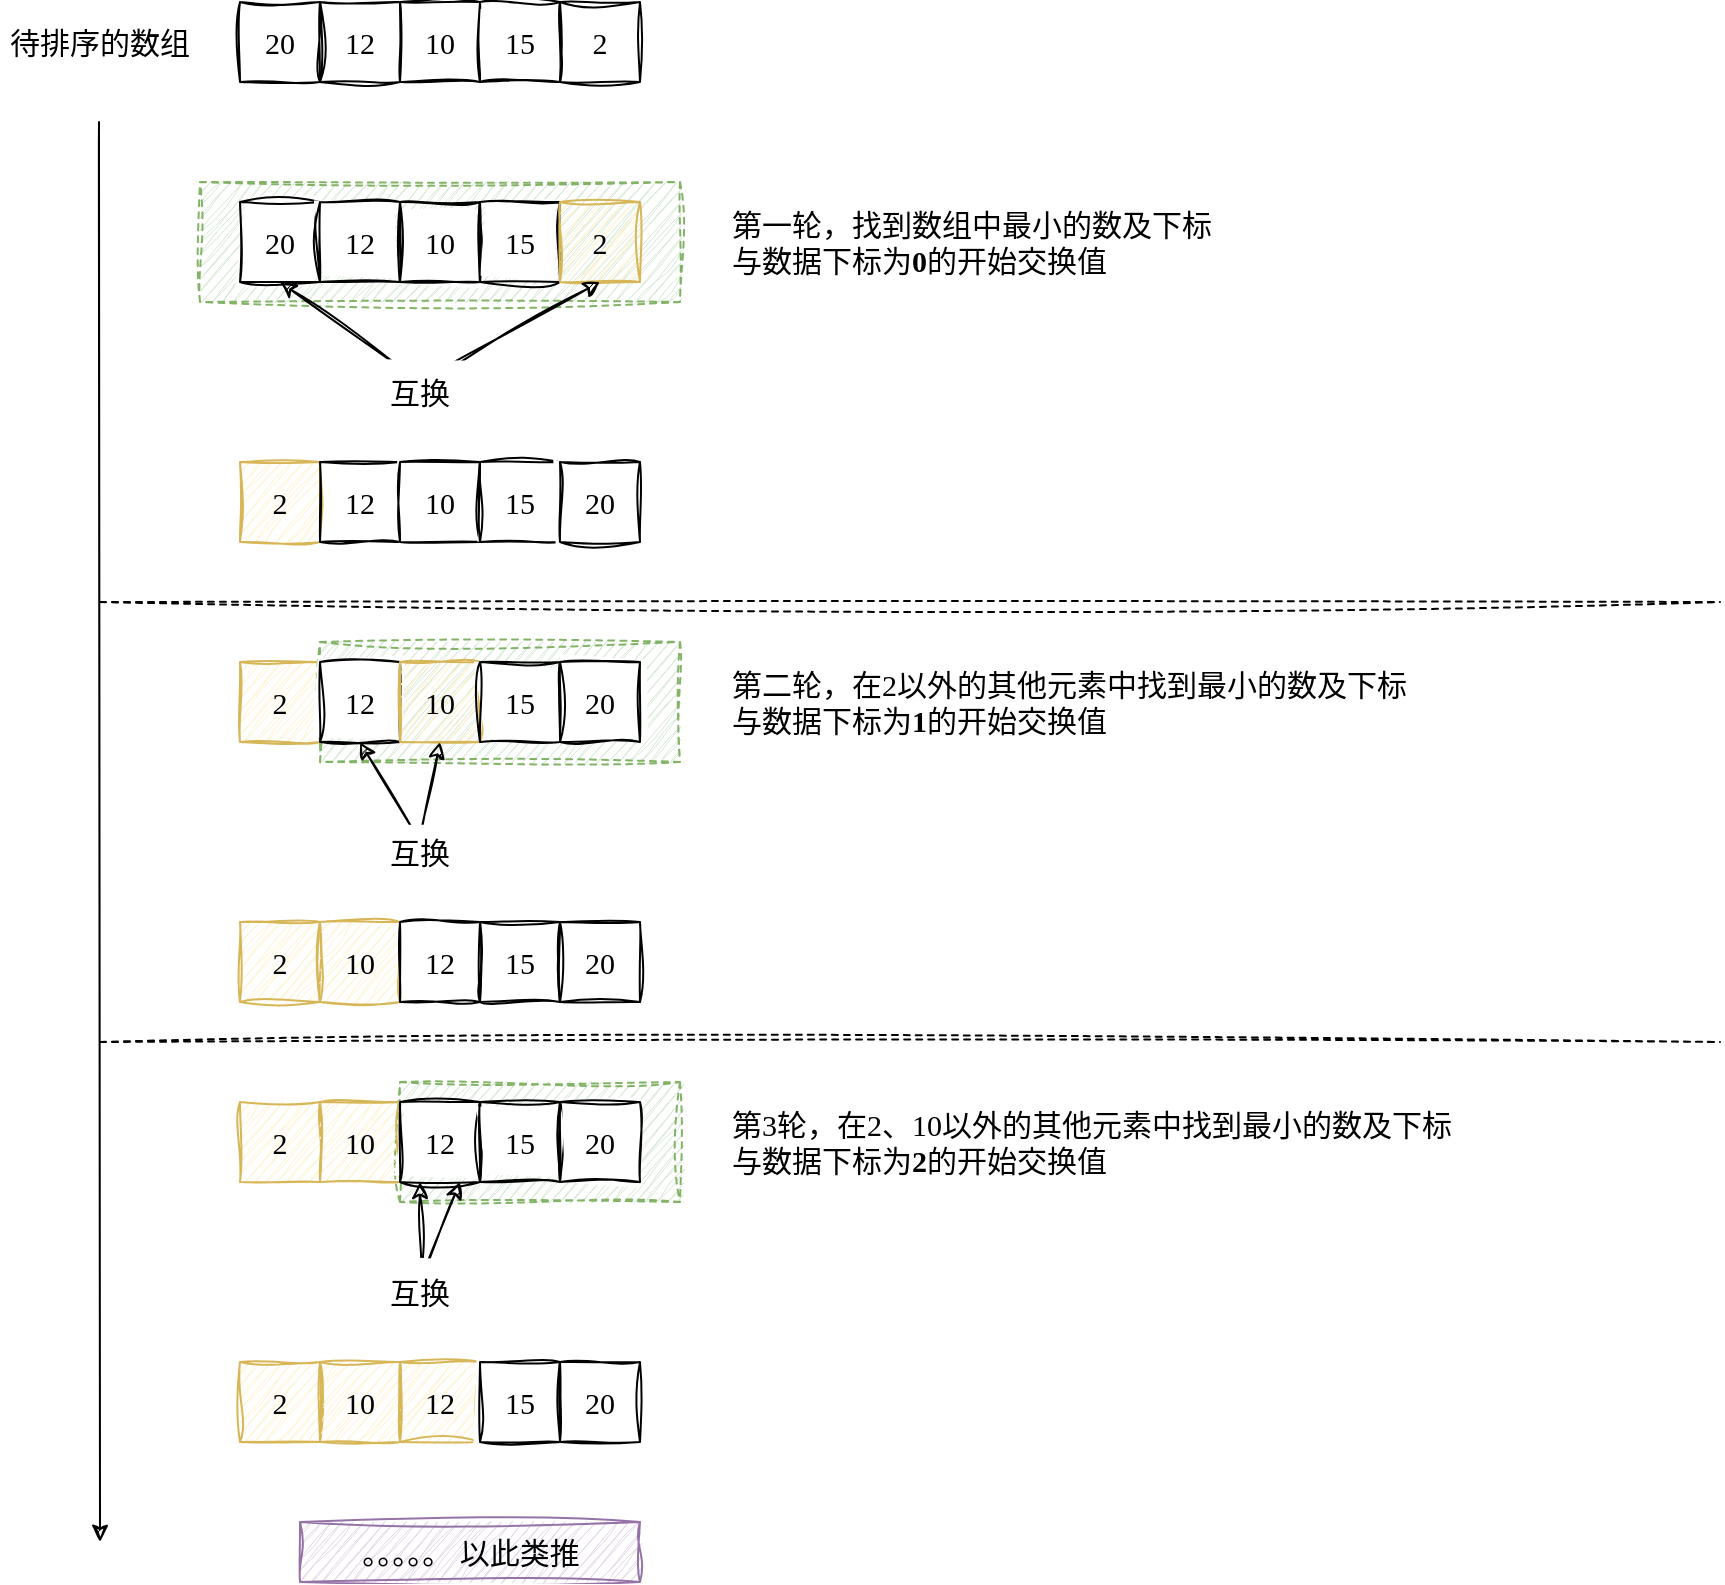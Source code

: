 <mxfile version="21.1.2" type="device" pages="3">
  <diagram name="选择排序" id="wCZYEM5AFYf6TBENm00l">
    <mxGraphModel dx="1050" dy="629" grid="1" gridSize="10" guides="1" tooltips="1" connect="1" arrows="1" fold="1" page="1" pageScale="1" pageWidth="827" pageHeight="1169" math="0" shadow="0">
      <root>
        <mxCell id="0" />
        <mxCell id="1" parent="0" />
        <mxCell id="iABSiQ6mtmhOvP6iD4mr-15" value="" style="rounded=0;whiteSpace=wrap;html=1;fillColor=#d5e8d4;dashed=1;sketch=1;curveFitting=1;jiggle=2;fontFamily=Lucida Console;fontSize=15;strokeColor=#82b366;" parent="1" vertex="1">
          <mxGeometry x="150" y="170" width="240" height="60" as="geometry" />
        </mxCell>
        <mxCell id="iABSiQ6mtmhOvP6iD4mr-2" value="20" style="whiteSpace=wrap;html=1;aspect=fixed;sketch=1;curveFitting=1;jiggle=2;fontFamily=Lucida Console;fontSize=15;" parent="1" vertex="1">
          <mxGeometry x="170" y="80" width="40" height="40" as="geometry" />
        </mxCell>
        <mxCell id="iABSiQ6mtmhOvP6iD4mr-3" value="12" style="whiteSpace=wrap;html=1;aspect=fixed;sketch=1;curveFitting=1;jiggle=2;fontFamily=Lucida Console;fontSize=15;" parent="1" vertex="1">
          <mxGeometry x="210" y="80" width="40" height="40" as="geometry" />
        </mxCell>
        <mxCell id="iABSiQ6mtmhOvP6iD4mr-4" value="10" style="whiteSpace=wrap;html=1;aspect=fixed;sketch=1;curveFitting=1;jiggle=2;fontFamily=Lucida Console;fontSize=15;" parent="1" vertex="1">
          <mxGeometry x="250" y="80" width="40" height="40" as="geometry" />
        </mxCell>
        <mxCell id="iABSiQ6mtmhOvP6iD4mr-5" value="15" style="whiteSpace=wrap;html=1;aspect=fixed;sketch=1;curveFitting=1;jiggle=2;fontFamily=Lucida Console;fontSize=15;" parent="1" vertex="1">
          <mxGeometry x="290" y="80" width="40" height="40" as="geometry" />
        </mxCell>
        <mxCell id="iABSiQ6mtmhOvP6iD4mr-6" value="2" style="whiteSpace=wrap;html=1;aspect=fixed;sketch=1;curveFitting=1;jiggle=2;fontFamily=Lucida Console;fontSize=15;" parent="1" vertex="1">
          <mxGeometry x="330" y="80" width="40" height="40" as="geometry" />
        </mxCell>
        <mxCell id="iABSiQ6mtmhOvP6iD4mr-7" value="待排序的数组" style="text;html=1;strokeColor=none;fillColor=none;align=center;verticalAlign=middle;whiteSpace=wrap;rounded=0;sketch=1;curveFitting=1;jiggle=2;fontFamily=Lucida Console;fontSize=15;" parent="1" vertex="1">
          <mxGeometry x="50" y="85" width="100" height="30" as="geometry" />
        </mxCell>
        <mxCell id="iABSiQ6mtmhOvP6iD4mr-8" value="" style="endArrow=classic;html=1;rounded=0;sketch=1;curveFitting=1;jiggle=2;fontFamily=Lucida Console;fontSize=15;" parent="1" edge="1">
          <mxGeometry width="50" height="50" relative="1" as="geometry">
            <mxPoint x="99.5" y="140" as="sourcePoint" />
            <mxPoint x="100" y="850" as="targetPoint" />
          </mxGeometry>
        </mxCell>
        <mxCell id="iABSiQ6mtmhOvP6iD4mr-9" value="20" style="whiteSpace=wrap;html=1;aspect=fixed;sketch=1;curveFitting=1;jiggle=2;fontFamily=Lucida Console;fontSize=15;" parent="1" vertex="1">
          <mxGeometry x="170" y="180" width="40" height="40" as="geometry" />
        </mxCell>
        <mxCell id="iABSiQ6mtmhOvP6iD4mr-10" value="12" style="whiteSpace=wrap;html=1;aspect=fixed;sketch=1;curveFitting=1;jiggle=2;fontFamily=Lucida Console;fontSize=15;" parent="1" vertex="1">
          <mxGeometry x="210" y="180" width="40" height="40" as="geometry" />
        </mxCell>
        <mxCell id="iABSiQ6mtmhOvP6iD4mr-11" value="10" style="whiteSpace=wrap;html=1;aspect=fixed;sketch=1;curveFitting=1;jiggle=2;fontFamily=Lucida Console;fontSize=15;" parent="1" vertex="1">
          <mxGeometry x="250" y="180" width="40" height="40" as="geometry" />
        </mxCell>
        <mxCell id="iABSiQ6mtmhOvP6iD4mr-12" value="15" style="whiteSpace=wrap;html=1;aspect=fixed;sketch=1;curveFitting=1;jiggle=2;fontFamily=Lucida Console;fontSize=15;" parent="1" vertex="1">
          <mxGeometry x="290" y="180" width="40" height="40" as="geometry" />
        </mxCell>
        <mxCell id="iABSiQ6mtmhOvP6iD4mr-13" value="2" style="whiteSpace=wrap;html=1;aspect=fixed;sketch=1;curveFitting=1;jiggle=2;fontFamily=Lucida Console;fontSize=15;fillColor=#fff2cc;strokeColor=#d6b656;" parent="1" vertex="1">
          <mxGeometry x="330" y="180" width="40" height="40" as="geometry" />
        </mxCell>
        <mxCell id="iABSiQ6mtmhOvP6iD4mr-14" value="第一轮，找到数组中最小的数及下标&lt;br style=&quot;font-size: 15px;&quot;&gt;与数据下标为&lt;b style=&quot;font-size: 15px;&quot;&gt;0&lt;/b&gt;的开始交换值" style="text;html=1;strokeColor=none;fillColor=none;align=left;verticalAlign=middle;whiteSpace=wrap;rounded=0;sketch=1;curveFitting=1;jiggle=2;fontFamily=Lucida Console;fontSize=15;" parent="1" vertex="1">
          <mxGeometry x="414" y="175" width="306" height="50" as="geometry" />
        </mxCell>
        <mxCell id="iABSiQ6mtmhOvP6iD4mr-16" value="" style="endArrow=classic;startArrow=classic;html=1;rounded=0;entryX=0.5;entryY=1;entryDx=0;entryDy=0;exitX=0.5;exitY=1;exitDx=0;exitDy=0;fontFamily=Lucida Console;fontSize=15;sketch=1;curveFitting=1;jiggle=2;" parent="1" source="iABSiQ6mtmhOvP6iD4mr-9" target="iABSiQ6mtmhOvP6iD4mr-13" edge="1">
          <mxGeometry width="50" height="50" relative="1" as="geometry">
            <mxPoint x="180" y="250" as="sourcePoint" />
            <mxPoint x="350" y="300" as="targetPoint" />
            <Array as="points">
              <mxPoint x="260" y="270" />
            </Array>
          </mxGeometry>
        </mxCell>
        <mxCell id="iABSiQ6mtmhOvP6iD4mr-17" value="互换" style="text;html=1;strokeColor=none;fillColor=default;align=center;verticalAlign=middle;whiteSpace=wrap;rounded=0;fontFamily=Lucida Console;fontSize=15;sketch=1;curveFitting=1;jiggle=2;" parent="1" vertex="1">
          <mxGeometry x="230" y="260" width="60" height="30" as="geometry" />
        </mxCell>
        <mxCell id="iABSiQ6mtmhOvP6iD4mr-19" value="2" style="whiteSpace=wrap;html=1;aspect=fixed;sketch=1;curveFitting=1;jiggle=2;fontFamily=Lucida Console;fontSize=15;fillColor=#fff2cc;strokeColor=#d6b656;" parent="1" vertex="1">
          <mxGeometry x="170" y="310" width="40" height="40" as="geometry" />
        </mxCell>
        <mxCell id="iABSiQ6mtmhOvP6iD4mr-20" value="12" style="whiteSpace=wrap;html=1;aspect=fixed;sketch=1;curveFitting=1;jiggle=2;fontFamily=Lucida Console;fontSize=15;" parent="1" vertex="1">
          <mxGeometry x="210" y="310" width="40" height="40" as="geometry" />
        </mxCell>
        <mxCell id="iABSiQ6mtmhOvP6iD4mr-21" value="10" style="whiteSpace=wrap;html=1;aspect=fixed;sketch=1;curveFitting=1;jiggle=2;fontFamily=Lucida Console;fontSize=15;" parent="1" vertex="1">
          <mxGeometry x="250" y="310" width="40" height="40" as="geometry" />
        </mxCell>
        <mxCell id="iABSiQ6mtmhOvP6iD4mr-22" value="15" style="whiteSpace=wrap;html=1;aspect=fixed;sketch=1;curveFitting=1;jiggle=2;fontFamily=Lucida Console;fontSize=15;" parent="1" vertex="1">
          <mxGeometry x="290" y="310" width="40" height="40" as="geometry" />
        </mxCell>
        <mxCell id="iABSiQ6mtmhOvP6iD4mr-23" value="20" style="whiteSpace=wrap;html=1;aspect=fixed;sketch=1;curveFitting=1;jiggle=2;fontFamily=Lucida Console;fontSize=15;" parent="1" vertex="1">
          <mxGeometry x="330" y="310" width="40" height="40" as="geometry" />
        </mxCell>
        <mxCell id="iABSiQ6mtmhOvP6iD4mr-24" value="" style="endArrow=none;dashed=1;html=1;rounded=0;fontFamily=Lucida Console;fontSize=15;sketch=1;curveFitting=1;jiggle=2;" parent="1" edge="1">
          <mxGeometry width="50" height="50" relative="1" as="geometry">
            <mxPoint x="100" y="380" as="sourcePoint" />
            <mxPoint x="910" y="380" as="targetPoint" />
          </mxGeometry>
        </mxCell>
        <mxCell id="iABSiQ6mtmhOvP6iD4mr-40" value="" style="rounded=0;whiteSpace=wrap;html=1;fillColor=#d5e8d4;dashed=1;sketch=1;curveFitting=1;jiggle=2;fontFamily=Lucida Console;fontSize=15;strokeColor=#82b366;" parent="1" vertex="1">
          <mxGeometry x="210" y="400" width="180" height="60" as="geometry" />
        </mxCell>
        <mxCell id="iABSiQ6mtmhOvP6iD4mr-41" value="2" style="whiteSpace=wrap;html=1;aspect=fixed;sketch=1;curveFitting=1;jiggle=2;fontFamily=Lucida Console;fontSize=15;fillColor=#fff2cc;strokeColor=#d6b656;" parent="1" vertex="1">
          <mxGeometry x="170" y="410" width="40" height="40" as="geometry" />
        </mxCell>
        <mxCell id="iABSiQ6mtmhOvP6iD4mr-42" value="12" style="whiteSpace=wrap;html=1;aspect=fixed;sketch=1;curveFitting=1;jiggle=2;fontFamily=Lucida Console;fontSize=15;" parent="1" vertex="1">
          <mxGeometry x="210" y="410" width="40" height="40" as="geometry" />
        </mxCell>
        <mxCell id="iABSiQ6mtmhOvP6iD4mr-43" value="10" style="whiteSpace=wrap;html=1;aspect=fixed;sketch=1;curveFitting=1;jiggle=2;fontFamily=Lucida Console;fontSize=15;fillColor=#fff2cc;strokeColor=#d6b656;" parent="1" vertex="1">
          <mxGeometry x="250" y="410" width="40" height="40" as="geometry" />
        </mxCell>
        <mxCell id="iABSiQ6mtmhOvP6iD4mr-44" value="15" style="whiteSpace=wrap;html=1;aspect=fixed;sketch=1;curveFitting=1;jiggle=2;fontFamily=Lucida Console;fontSize=15;" parent="1" vertex="1">
          <mxGeometry x="290" y="410" width="40" height="40" as="geometry" />
        </mxCell>
        <mxCell id="iABSiQ6mtmhOvP6iD4mr-45" value="20" style="whiteSpace=wrap;html=1;aspect=fixed;sketch=1;curveFitting=1;jiggle=2;fontFamily=Lucida Console;fontSize=15;" parent="1" vertex="1">
          <mxGeometry x="330" y="410" width="40" height="40" as="geometry" />
        </mxCell>
        <mxCell id="iABSiQ6mtmhOvP6iD4mr-46" value="第二轮，在2以外的其他元素中找到最小的数及下标&lt;br style=&quot;font-size: 15px;&quot;&gt;与数据下标为&lt;b style=&quot;font-size: 15px;&quot;&gt;1&lt;/b&gt;的开始交换值" style="text;html=1;strokeColor=none;fillColor=none;align=left;verticalAlign=middle;whiteSpace=wrap;rounded=0;sketch=1;curveFitting=1;jiggle=2;fontFamily=Lucida Console;fontSize=15;" parent="1" vertex="1">
          <mxGeometry x="414" y="405" width="366" height="50" as="geometry" />
        </mxCell>
        <mxCell id="iABSiQ6mtmhOvP6iD4mr-47" value="" style="endArrow=classic;startArrow=classic;html=1;rounded=0;entryX=0.5;entryY=1;entryDx=0;entryDy=0;exitX=0.5;exitY=1;exitDx=0;exitDy=0;fontFamily=Lucida Console;fontSize=15;sketch=1;curveFitting=1;jiggle=2;" parent="1" source="iABSiQ6mtmhOvP6iD4mr-42" target="iABSiQ6mtmhOvP6iD4mr-43" edge="1">
          <mxGeometry width="50" height="50" relative="1" as="geometry">
            <mxPoint x="180" y="480" as="sourcePoint" />
            <mxPoint x="350" y="530" as="targetPoint" />
            <Array as="points">
              <mxPoint x="260" y="500" />
            </Array>
          </mxGeometry>
        </mxCell>
        <mxCell id="iABSiQ6mtmhOvP6iD4mr-48" value="互换" style="text;html=1;strokeColor=none;fillColor=default;align=center;verticalAlign=middle;whiteSpace=wrap;rounded=0;fontFamily=Lucida Console;fontSize=15;sketch=1;curveFitting=1;jiggle=2;" parent="1" vertex="1">
          <mxGeometry x="230" y="490" width="60" height="30" as="geometry" />
        </mxCell>
        <mxCell id="iABSiQ6mtmhOvP6iD4mr-50" value="2" style="whiteSpace=wrap;html=1;aspect=fixed;sketch=1;curveFitting=1;jiggle=2;fontFamily=Lucida Console;fontSize=15;fillColor=#fff2cc;strokeColor=#d6b656;" parent="1" vertex="1">
          <mxGeometry x="170" y="540" width="40" height="40" as="geometry" />
        </mxCell>
        <mxCell id="iABSiQ6mtmhOvP6iD4mr-51" value="10" style="whiteSpace=wrap;html=1;aspect=fixed;sketch=1;curveFitting=1;jiggle=2;fontFamily=Lucida Console;fontSize=15;fillColor=#fff2cc;strokeColor=#d6b656;" parent="1" vertex="1">
          <mxGeometry x="210" y="540" width="40" height="40" as="geometry" />
        </mxCell>
        <mxCell id="iABSiQ6mtmhOvP6iD4mr-52" value="12" style="whiteSpace=wrap;html=1;aspect=fixed;sketch=1;curveFitting=1;jiggle=2;fontFamily=Lucida Console;fontSize=15;" parent="1" vertex="1">
          <mxGeometry x="250" y="540" width="40" height="40" as="geometry" />
        </mxCell>
        <mxCell id="iABSiQ6mtmhOvP6iD4mr-53" value="15" style="whiteSpace=wrap;html=1;aspect=fixed;sketch=1;curveFitting=1;jiggle=2;fontFamily=Lucida Console;fontSize=15;" parent="1" vertex="1">
          <mxGeometry x="290" y="540" width="40" height="40" as="geometry" />
        </mxCell>
        <mxCell id="iABSiQ6mtmhOvP6iD4mr-54" value="20" style="whiteSpace=wrap;html=1;aspect=fixed;sketch=1;curveFitting=1;jiggle=2;fontFamily=Lucida Console;fontSize=15;" parent="1" vertex="1">
          <mxGeometry x="330" y="540" width="40" height="40" as="geometry" />
        </mxCell>
        <mxCell id="iABSiQ6mtmhOvP6iD4mr-55" value="" style="endArrow=none;dashed=1;html=1;rounded=0;fontFamily=Lucida Console;fontSize=15;sketch=1;curveFitting=1;jiggle=2;" parent="1" edge="1">
          <mxGeometry width="50" height="50" relative="1" as="geometry">
            <mxPoint x="100" y="600" as="sourcePoint" />
            <mxPoint x="910" y="600" as="targetPoint" />
          </mxGeometry>
        </mxCell>
        <mxCell id="iABSiQ6mtmhOvP6iD4mr-56" value="" style="rounded=0;whiteSpace=wrap;html=1;fillColor=#d5e8d4;dashed=1;sketch=1;curveFitting=1;jiggle=2;fontFamily=Lucida Console;fontSize=15;strokeColor=#82b366;" parent="1" vertex="1">
          <mxGeometry x="250" y="620" width="140" height="60" as="geometry" />
        </mxCell>
        <mxCell id="iABSiQ6mtmhOvP6iD4mr-57" value="2" style="whiteSpace=wrap;html=1;aspect=fixed;sketch=1;curveFitting=1;jiggle=2;fontFamily=Lucida Console;fontSize=15;fillColor=#fff2cc;strokeColor=#d6b656;" parent="1" vertex="1">
          <mxGeometry x="170" y="630" width="40" height="40" as="geometry" />
        </mxCell>
        <mxCell id="iABSiQ6mtmhOvP6iD4mr-58" value="10" style="whiteSpace=wrap;html=1;aspect=fixed;sketch=1;curveFitting=1;jiggle=2;fontFamily=Lucida Console;fontSize=15;fillColor=#fff2cc;strokeColor=#d6b656;" parent="1" vertex="1">
          <mxGeometry x="210" y="630" width="40" height="40" as="geometry" />
        </mxCell>
        <mxCell id="iABSiQ6mtmhOvP6iD4mr-59" value="12" style="whiteSpace=wrap;html=1;aspect=fixed;sketch=1;curveFitting=1;jiggle=2;fontFamily=Lucida Console;fontSize=15;" parent="1" vertex="1">
          <mxGeometry x="250" y="630" width="40" height="40" as="geometry" />
        </mxCell>
        <mxCell id="iABSiQ6mtmhOvP6iD4mr-60" value="15" style="whiteSpace=wrap;html=1;aspect=fixed;sketch=1;curveFitting=1;jiggle=2;fontFamily=Lucida Console;fontSize=15;" parent="1" vertex="1">
          <mxGeometry x="290" y="630" width="40" height="40" as="geometry" />
        </mxCell>
        <mxCell id="iABSiQ6mtmhOvP6iD4mr-61" value="20" style="whiteSpace=wrap;html=1;aspect=fixed;sketch=1;curveFitting=1;jiggle=2;fontFamily=Lucida Console;fontSize=15;" parent="1" vertex="1">
          <mxGeometry x="330" y="630" width="40" height="40" as="geometry" />
        </mxCell>
        <mxCell id="iABSiQ6mtmhOvP6iD4mr-62" value="第3轮，在2、10以外的其他元素中找到最小的数及下标&lt;br style=&quot;font-size: 15px;&quot;&gt;与数据下标为&lt;b style=&quot;font-size: 15px;&quot;&gt;2&lt;/b&gt;的开始交换值" style="text;html=1;strokeColor=none;fillColor=none;align=left;verticalAlign=middle;whiteSpace=wrap;rounded=0;sketch=1;curveFitting=1;jiggle=2;fontFamily=Lucida Console;fontSize=15;" parent="1" vertex="1">
          <mxGeometry x="414" y="625" width="386" height="50" as="geometry" />
        </mxCell>
        <mxCell id="iABSiQ6mtmhOvP6iD4mr-63" value="" style="endArrow=classic;startArrow=classic;html=1;rounded=0;entryX=0.75;entryY=1;entryDx=0;entryDy=0;exitX=0.25;exitY=1;exitDx=0;exitDy=0;fontFamily=Lucida Console;fontSize=15;sketch=1;curveFitting=1;jiggle=2;" parent="1" source="iABSiQ6mtmhOvP6iD4mr-59" target="iABSiQ6mtmhOvP6iD4mr-59" edge="1">
          <mxGeometry width="50" height="50" relative="1" as="geometry">
            <mxPoint x="180" y="700" as="sourcePoint" />
            <mxPoint x="350" y="750" as="targetPoint" />
            <Array as="points">
              <mxPoint x="260" y="720" />
            </Array>
          </mxGeometry>
        </mxCell>
        <mxCell id="iABSiQ6mtmhOvP6iD4mr-64" value="互换" style="text;html=1;strokeColor=none;fillColor=default;align=center;verticalAlign=middle;whiteSpace=wrap;rounded=0;fontFamily=Lucida Console;fontSize=15;sketch=1;curveFitting=1;jiggle=2;" parent="1" vertex="1">
          <mxGeometry x="230" y="710" width="60" height="30" as="geometry" />
        </mxCell>
        <mxCell id="iABSiQ6mtmhOvP6iD4mr-65" value="2" style="whiteSpace=wrap;html=1;aspect=fixed;sketch=1;curveFitting=1;jiggle=2;fontFamily=Lucida Console;fontSize=15;fillColor=#fff2cc;strokeColor=#d6b656;" parent="1" vertex="1">
          <mxGeometry x="170" y="760" width="40" height="40" as="geometry" />
        </mxCell>
        <mxCell id="iABSiQ6mtmhOvP6iD4mr-66" value="10" style="whiteSpace=wrap;html=1;aspect=fixed;sketch=1;curveFitting=1;jiggle=2;fontFamily=Lucida Console;fontSize=15;fillColor=#fff2cc;strokeColor=#d6b656;" parent="1" vertex="1">
          <mxGeometry x="210" y="760" width="40" height="40" as="geometry" />
        </mxCell>
        <mxCell id="iABSiQ6mtmhOvP6iD4mr-67" value="12" style="whiteSpace=wrap;html=1;aspect=fixed;sketch=1;curveFitting=1;jiggle=2;fontFamily=Lucida Console;fontSize=15;fillColor=#fff2cc;strokeColor=#d6b656;" parent="1" vertex="1">
          <mxGeometry x="250" y="760" width="40" height="40" as="geometry" />
        </mxCell>
        <mxCell id="iABSiQ6mtmhOvP6iD4mr-68" value="15" style="whiteSpace=wrap;html=1;aspect=fixed;sketch=1;curveFitting=1;jiggle=2;fontFamily=Lucida Console;fontSize=15;" parent="1" vertex="1">
          <mxGeometry x="290" y="760" width="40" height="40" as="geometry" />
        </mxCell>
        <mxCell id="iABSiQ6mtmhOvP6iD4mr-69" value="20" style="whiteSpace=wrap;html=1;aspect=fixed;sketch=1;curveFitting=1;jiggle=2;fontFamily=Lucida Console;fontSize=15;" parent="1" vertex="1">
          <mxGeometry x="330" y="760" width="40" height="40" as="geometry" />
        </mxCell>
        <mxCell id="iABSiQ6mtmhOvP6iD4mr-70" value="。。。。。 以此类推" style="text;html=1;align=center;verticalAlign=middle;resizable=0;points=[];autosize=1;strokeColor=#9673a6;fillColor=#e1d5e7;fontFamily=Lucida Console;fontSize=15;sketch=1;curveFitting=1;jiggle=2;" parent="1" vertex="1">
          <mxGeometry x="200" y="840" width="170" height="30" as="geometry" />
        </mxCell>
      </root>
    </mxGraphModel>
  </diagram>
  <diagram id="jijVODpWn_QEdsPrCAcf" name="插入排序">
    <mxGraphModel dx="1050" dy="629" grid="1" gridSize="10" guides="1" tooltips="1" connect="1" arrows="1" fold="1" page="1" pageScale="1" pageWidth="827" pageHeight="1169" math="0" shadow="0">
      <root>
        <mxCell id="0" />
        <mxCell id="1" parent="0" />
        <mxCell id="LtKORvaLi7kuCkDvbms5-1" value="20" style="whiteSpace=wrap;html=1;aspect=fixed;sketch=1;curveFitting=1;jiggle=2;fontFamily=Lucida Console;fontSize=15;" parent="1" vertex="1">
          <mxGeometry x="260" y="130" width="40" height="40" as="geometry" />
        </mxCell>
        <mxCell id="LtKORvaLi7kuCkDvbms5-2" value="12" style="whiteSpace=wrap;html=1;aspect=fixed;sketch=1;curveFitting=1;jiggle=2;fontFamily=Lucida Console;fontSize=15;" parent="1" vertex="1">
          <mxGeometry x="300" y="130" width="40" height="40" as="geometry" />
        </mxCell>
        <mxCell id="LtKORvaLi7kuCkDvbms5-3" value="10" style="whiteSpace=wrap;html=1;aspect=fixed;sketch=1;curveFitting=1;jiggle=2;fontFamily=Lucida Console;fontSize=15;" parent="1" vertex="1">
          <mxGeometry x="340" y="130" width="40" height="40" as="geometry" />
        </mxCell>
        <mxCell id="LtKORvaLi7kuCkDvbms5-4" value="15" style="whiteSpace=wrap;html=1;aspect=fixed;sketch=1;curveFitting=1;jiggle=2;fontFamily=Lucida Console;fontSize=15;" parent="1" vertex="1">
          <mxGeometry x="380" y="130" width="40" height="40" as="geometry" />
        </mxCell>
        <mxCell id="LtKORvaLi7kuCkDvbms5-5" value="2" style="whiteSpace=wrap;html=1;aspect=fixed;sketch=1;curveFitting=1;jiggle=2;fontFamily=Lucida Console;fontSize=15;" parent="1" vertex="1">
          <mxGeometry x="420" y="130" width="40" height="40" as="geometry" />
        </mxCell>
        <mxCell id="LtKORvaLi7kuCkDvbms5-6" value="待排序的数组" style="text;html=1;strokeColor=none;fillColor=none;align=center;verticalAlign=middle;whiteSpace=wrap;rounded=0;sketch=1;curveFitting=1;jiggle=2;fontFamily=Lucida Console;fontSize=15;" parent="1" vertex="1">
          <mxGeometry x="140" y="135" width="100" height="30" as="geometry" />
        </mxCell>
        <mxCell id="LtKORvaLi7kuCkDvbms5-7" value="" style="endArrow=classic;html=1;rounded=0;fontFamily=Lucida Console;fontSize=15;sketch=1;curveFitting=1;jiggle=2;" parent="1" edge="1">
          <mxGeometry width="50" height="50" relative="1" as="geometry">
            <mxPoint x="120" y="120" as="sourcePoint" />
            <mxPoint x="120" y="685" as="targetPoint" />
          </mxGeometry>
        </mxCell>
        <mxCell id="LtKORvaLi7kuCkDvbms5-8" value="20" style="whiteSpace=wrap;html=1;aspect=fixed;sketch=1;curveFitting=1;jiggle=2;fontFamily=Lucida Console;fontSize=15;fillColor=#dae8fc;strokeColor=#6c8ebf;" parent="1" vertex="1">
          <mxGeometry x="260" y="220" width="40" height="40" as="geometry" />
        </mxCell>
        <mxCell id="LtKORvaLi7kuCkDvbms5-9" value="12" style="whiteSpace=wrap;html=1;aspect=fixed;sketch=1;curveFitting=1;jiggle=2;fontFamily=Lucida Console;fontSize=15;fillColor=#d5e8d4;strokeColor=#82b366;" parent="1" vertex="1">
          <mxGeometry x="300" y="220" width="40" height="40" as="geometry" />
        </mxCell>
        <mxCell id="LtKORvaLi7kuCkDvbms5-10" value="10" style="whiteSpace=wrap;html=1;aspect=fixed;sketch=1;curveFitting=1;jiggle=2;fontFamily=Lucida Console;fontSize=15;" parent="1" vertex="1">
          <mxGeometry x="340" y="220" width="40" height="40" as="geometry" />
        </mxCell>
        <mxCell id="LtKORvaLi7kuCkDvbms5-11" value="15" style="whiteSpace=wrap;html=1;aspect=fixed;sketch=1;curveFitting=1;jiggle=2;fontFamily=Lucida Console;fontSize=15;" parent="1" vertex="1">
          <mxGeometry x="380" y="220" width="40" height="40" as="geometry" />
        </mxCell>
        <mxCell id="LtKORvaLi7kuCkDvbms5-12" value="2" style="whiteSpace=wrap;html=1;aspect=fixed;sketch=1;curveFitting=1;jiggle=2;fontFamily=Lucida Console;fontSize=15;" parent="1" vertex="1">
          <mxGeometry x="420" y="220" width="40" height="40" as="geometry" />
        </mxCell>
        <mxCell id="LtKORvaLi7kuCkDvbms5-15" value="" style="curved=1;endArrow=classic;html=1;rounded=0;exitX=0.5;exitY=1;exitDx=0;exitDy=0;entryX=0.25;entryY=1;entryDx=0;entryDy=0;fontFamily=Lucida Console;fontSize=15;sketch=1;curveFitting=1;jiggle=2;" parent="1" source="LtKORvaLi7kuCkDvbms5-9" target="LtKORvaLi7kuCkDvbms5-8" edge="1">
          <mxGeometry width="50" height="50" relative="1" as="geometry">
            <mxPoint x="300" y="390" as="sourcePoint" />
            <mxPoint x="350" y="340" as="targetPoint" />
            <Array as="points">
              <mxPoint x="300" y="340" />
            </Array>
          </mxGeometry>
        </mxCell>
        <mxCell id="LtKORvaLi7kuCkDvbms5-16" value="12 &amp;lt; 20" style="text;html=1;align=center;verticalAlign=middle;resizable=0;points=[];autosize=1;strokeColor=none;fillColor=none;fontFamily=Lucida Console;fontSize=15;sketch=1;curveFitting=1;jiggle=2;" parent="1" vertex="1">
          <mxGeometry x="130" y="225" width="90" height="30" as="geometry" />
        </mxCell>
        <mxCell id="LtKORvaLi7kuCkDvbms5-17" value="12" style="whiteSpace=wrap;html=1;aspect=fixed;sketch=1;curveFitting=1;jiggle=2;fontFamily=Lucida Console;fontSize=15;fillColor=#dae8fc;strokeColor=#6c8ebf;" parent="1" vertex="1">
          <mxGeometry x="260" y="330" width="40" height="40" as="geometry" />
        </mxCell>
        <mxCell id="LtKORvaLi7kuCkDvbms5-18" value="20" style="whiteSpace=wrap;html=1;aspect=fixed;sketch=1;curveFitting=1;jiggle=2;fontFamily=Lucida Console;fontSize=15;fillColor=#dae8fc;strokeColor=#6c8ebf;" parent="1" vertex="1">
          <mxGeometry x="300" y="330" width="40" height="40" as="geometry" />
        </mxCell>
        <mxCell id="LtKORvaLi7kuCkDvbms5-19" value="10" style="whiteSpace=wrap;html=1;aspect=fixed;sketch=1;curveFitting=1;jiggle=2;fontFamily=Lucida Console;fontSize=15;fillColor=#d5e8d4;strokeColor=#82b366;" parent="1" vertex="1">
          <mxGeometry x="340" y="330" width="40" height="40" as="geometry" />
        </mxCell>
        <mxCell id="LtKORvaLi7kuCkDvbms5-20" value="15" style="whiteSpace=wrap;html=1;aspect=fixed;sketch=1;curveFitting=1;jiggle=2;fontFamily=Lucida Console;fontSize=15;" parent="1" vertex="1">
          <mxGeometry x="380" y="330" width="40" height="40" as="geometry" />
        </mxCell>
        <mxCell id="LtKORvaLi7kuCkDvbms5-21" value="2" style="whiteSpace=wrap;html=1;aspect=fixed;sketch=1;curveFitting=1;jiggle=2;fontFamily=Lucida Console;fontSize=15;" parent="1" vertex="1">
          <mxGeometry x="420" y="330" width="40" height="40" as="geometry" />
        </mxCell>
        <mxCell id="LtKORvaLi7kuCkDvbms5-22" value="10&amp;lt;12&amp;lt;20" style="text;html=1;align=center;verticalAlign=middle;resizable=0;points=[];autosize=1;strokeColor=none;fillColor=none;fontFamily=Lucida Console;fontSize=15;sketch=1;curveFitting=1;jiggle=2;" parent="1" vertex="1">
          <mxGeometry x="135" y="335" width="100" height="30" as="geometry" />
        </mxCell>
        <mxCell id="LtKORvaLi7kuCkDvbms5-23" value="" style="curved=1;endArrow=classic;html=1;rounded=0;exitX=0.5;exitY=1;exitDx=0;exitDy=0;entryX=0.25;entryY=1;entryDx=0;entryDy=0;fontFamily=Lucida Console;fontSize=15;sketch=1;curveFitting=1;jiggle=2;" parent="1" target="LtKORvaLi7kuCkDvbms5-17" edge="1">
          <mxGeometry width="50" height="50" relative="1" as="geometry">
            <mxPoint x="360" y="370" as="sourcePoint" />
            <mxPoint x="310" y="370" as="targetPoint" />
            <Array as="points">
              <mxPoint x="340" y="440" />
            </Array>
          </mxGeometry>
        </mxCell>
        <mxCell id="LtKORvaLi7kuCkDvbms5-30" value="10" style="whiteSpace=wrap;html=1;aspect=fixed;sketch=1;curveFitting=1;jiggle=2;fontFamily=Lucida Console;fontSize=15;fillColor=#dae8fc;strokeColor=#6c8ebf;" parent="1" vertex="1">
          <mxGeometry x="260" y="430" width="40" height="40" as="geometry" />
        </mxCell>
        <mxCell id="LtKORvaLi7kuCkDvbms5-31" value="12" style="whiteSpace=wrap;html=1;aspect=fixed;sketch=1;curveFitting=1;jiggle=2;fontFamily=Lucida Console;fontSize=15;fillColor=#dae8fc;strokeColor=#6c8ebf;" parent="1" vertex="1">
          <mxGeometry x="300" y="430" width="40" height="40" as="geometry" />
        </mxCell>
        <mxCell id="LtKORvaLi7kuCkDvbms5-32" value="20" style="whiteSpace=wrap;html=1;aspect=fixed;sketch=1;curveFitting=1;jiggle=2;fontFamily=Lucida Console;fontSize=15;fillColor=#dae8fc;strokeColor=#6c8ebf;" parent="1" vertex="1">
          <mxGeometry x="340" y="430" width="40" height="40" as="geometry" />
        </mxCell>
        <mxCell id="LtKORvaLi7kuCkDvbms5-33" value="15" style="whiteSpace=wrap;html=1;aspect=fixed;sketch=1;curveFitting=1;jiggle=2;fontFamily=Lucida Console;fontSize=15;fillColor=#d5e8d4;strokeColor=#82b366;" parent="1" vertex="1">
          <mxGeometry x="380" y="430" width="40" height="40" as="geometry" />
        </mxCell>
        <mxCell id="LtKORvaLi7kuCkDvbms5-34" value="2" style="whiteSpace=wrap;html=1;aspect=fixed;sketch=1;curveFitting=1;jiggle=2;fontFamily=Lucida Console;fontSize=15;" parent="1" vertex="1">
          <mxGeometry x="420" y="430" width="40" height="40" as="geometry" />
        </mxCell>
        <mxCell id="LtKORvaLi7kuCkDvbms5-35" value="12&amp;lt;15&amp;lt;20" style="text;html=1;align=center;verticalAlign=middle;resizable=0;points=[];autosize=1;strokeColor=none;fillColor=none;fontFamily=Lucida Console;fontSize=15;sketch=1;curveFitting=1;jiggle=2;" parent="1" vertex="1">
          <mxGeometry x="135" y="435" width="100" height="30" as="geometry" />
        </mxCell>
        <mxCell id="LtKORvaLi7kuCkDvbms5-36" value="" style="curved=1;endArrow=classic;html=1;rounded=0;exitX=0.5;exitY=1;exitDx=0;exitDy=0;entryX=0;entryY=1;entryDx=0;entryDy=0;fontFamily=Lucida Console;fontSize=15;sketch=1;curveFitting=1;jiggle=2;" parent="1" source="LtKORvaLi7kuCkDvbms5-33" target="LtKORvaLi7kuCkDvbms5-32" edge="1">
          <mxGeometry width="50" height="50" relative="1" as="geometry">
            <mxPoint x="360" y="470" as="sourcePoint" />
            <mxPoint x="310" y="470" as="targetPoint" />
            <Array as="points">
              <mxPoint x="340" y="540" />
            </Array>
          </mxGeometry>
        </mxCell>
        <mxCell id="LtKORvaLi7kuCkDvbms5-37" value="10" style="whiteSpace=wrap;html=1;aspect=fixed;sketch=1;curveFitting=1;jiggle=2;fontFamily=Lucida Console;fontSize=15;fillColor=#dae8fc;strokeColor=#6c8ebf;" parent="1" vertex="1">
          <mxGeometry x="260" y="530" width="40" height="40" as="geometry" />
        </mxCell>
        <mxCell id="LtKORvaLi7kuCkDvbms5-38" value="12" style="whiteSpace=wrap;html=1;aspect=fixed;sketch=1;curveFitting=1;jiggle=2;fontFamily=Lucida Console;fontSize=15;fillColor=#dae8fc;strokeColor=#6c8ebf;" parent="1" vertex="1">
          <mxGeometry x="300" y="530" width="40" height="40" as="geometry" />
        </mxCell>
        <mxCell id="LtKORvaLi7kuCkDvbms5-39" value="15" style="whiteSpace=wrap;html=1;aspect=fixed;sketch=1;curveFitting=1;jiggle=2;fontFamily=Lucida Console;fontSize=15;fillColor=#dae8fc;strokeColor=#6c8ebf;" parent="1" vertex="1">
          <mxGeometry x="340" y="530" width="40" height="40" as="geometry" />
        </mxCell>
        <mxCell id="LtKORvaLi7kuCkDvbms5-40" value="20" style="whiteSpace=wrap;html=1;aspect=fixed;sketch=1;curveFitting=1;jiggle=2;fontFamily=Lucida Console;fontSize=15;fillColor=#dae8fc;strokeColor=#6c8ebf;" parent="1" vertex="1">
          <mxGeometry x="380" y="530" width="40" height="40" as="geometry" />
        </mxCell>
        <mxCell id="LtKORvaLi7kuCkDvbms5-41" value="2" style="whiteSpace=wrap;html=1;aspect=fixed;sketch=1;curveFitting=1;jiggle=2;fontFamily=Lucida Console;fontSize=15;fillColor=#d5e8d4;strokeColor=#82b366;" parent="1" vertex="1">
          <mxGeometry x="420" y="530" width="40" height="40" as="geometry" />
        </mxCell>
        <mxCell id="LtKORvaLi7kuCkDvbms5-42" value="2&amp;lt;10" style="text;html=1;align=center;verticalAlign=middle;resizable=0;points=[];autosize=1;strokeColor=none;fillColor=none;fontFamily=Lucida Console;fontSize=15;sketch=1;curveFitting=1;jiggle=2;" parent="1" vertex="1">
          <mxGeometry x="155" y="535" width="60" height="30" as="geometry" />
        </mxCell>
        <mxCell id="LtKORvaLi7kuCkDvbms5-43" value="" style="curved=1;endArrow=classic;html=1;rounded=0;exitX=0.5;exitY=1;exitDx=0;exitDy=0;entryX=0;entryY=1;entryDx=0;entryDy=0;fontFamily=Lucida Console;fontSize=15;sketch=1;curveFitting=1;jiggle=2;" parent="1" source="LtKORvaLi7kuCkDvbms5-41" target="LtKORvaLi7kuCkDvbms5-37" edge="1">
          <mxGeometry width="50" height="50" relative="1" as="geometry">
            <mxPoint x="360" y="570" as="sourcePoint" />
            <mxPoint x="310" y="570" as="targetPoint" />
            <Array as="points">
              <mxPoint x="340" y="640" />
            </Array>
          </mxGeometry>
        </mxCell>
        <mxCell id="LtKORvaLi7kuCkDvbms5-44" value="10" style="whiteSpace=wrap;html=1;aspect=fixed;sketch=1;curveFitting=1;jiggle=2;fontFamily=Lucida Console;fontSize=15;fillColor=#dae8fc;strokeColor=#6c8ebf;" parent="1" vertex="1">
          <mxGeometry x="300" y="630" width="40" height="40" as="geometry" />
        </mxCell>
        <mxCell id="LtKORvaLi7kuCkDvbms5-45" value="12" style="whiteSpace=wrap;html=1;aspect=fixed;sketch=1;curveFitting=1;jiggle=2;fontFamily=Lucida Console;fontSize=15;fillColor=#dae8fc;strokeColor=#6c8ebf;" parent="1" vertex="1">
          <mxGeometry x="340" y="630" width="40" height="40" as="geometry" />
        </mxCell>
        <mxCell id="LtKORvaLi7kuCkDvbms5-46" value="15" style="whiteSpace=wrap;html=1;aspect=fixed;sketch=1;curveFitting=1;jiggle=2;fontFamily=Lucida Console;fontSize=15;fillColor=#dae8fc;strokeColor=#6c8ebf;" parent="1" vertex="1">
          <mxGeometry x="380" y="630" width="40" height="40" as="geometry" />
        </mxCell>
        <mxCell id="LtKORvaLi7kuCkDvbms5-47" value="20" style="whiteSpace=wrap;html=1;aspect=fixed;sketch=1;curveFitting=1;jiggle=2;fontFamily=Lucida Console;fontSize=15;fillColor=#dae8fc;strokeColor=#6c8ebf;" parent="1" vertex="1">
          <mxGeometry x="420" y="630" width="40" height="40" as="geometry" />
        </mxCell>
        <mxCell id="LtKORvaLi7kuCkDvbms5-48" value="2" style="whiteSpace=wrap;html=1;aspect=fixed;sketch=1;curveFitting=1;jiggle=2;fontFamily=Lucida Console;fontSize=15;fillColor=#dae8fc;strokeColor=#6c8ebf;" parent="1" vertex="1">
          <mxGeometry x="260" y="630" width="40" height="40" as="geometry" />
        </mxCell>
        <mxCell id="LtKORvaLi7kuCkDvbms5-51" value="" style="curved=1;endArrow=classic;html=1;rounded=0;" parent="1" edge="1">
          <mxGeometry width="50" height="50" relative="1" as="geometry">
            <mxPoint x="280" y="270" as="sourcePoint" />
            <mxPoint x="310" y="260" as="targetPoint" />
            <Array as="points">
              <mxPoint x="280" y="260" />
              <mxPoint x="280" y="270" />
              <mxPoint x="300" y="290" />
            </Array>
          </mxGeometry>
        </mxCell>
        <mxCell id="LtKORvaLi7kuCkDvbms5-52" value="" style="curved=1;endArrow=classic;html=1;rounded=0;" parent="1" edge="1">
          <mxGeometry width="50" height="50" relative="1" as="geometry">
            <mxPoint x="290" y="380" as="sourcePoint" />
            <mxPoint x="320" y="370" as="targetPoint" />
            <Array as="points">
              <mxPoint x="290" y="370" />
              <mxPoint x="290" y="380" />
              <mxPoint x="310" y="400" />
            </Array>
          </mxGeometry>
        </mxCell>
        <mxCell id="LtKORvaLi7kuCkDvbms5-53" value="" style="curved=1;endArrow=classic;html=1;rounded=0;" parent="1" edge="1">
          <mxGeometry width="50" height="50" relative="1" as="geometry">
            <mxPoint x="340" y="380" as="sourcePoint" />
            <mxPoint x="370" y="370" as="targetPoint" />
            <Array as="points">
              <mxPoint x="340" y="370" />
              <mxPoint x="340" y="380" />
              <mxPoint x="360" y="400" />
            </Array>
          </mxGeometry>
        </mxCell>
        <mxCell id="LtKORvaLi7kuCkDvbms5-54" value="" style="curved=1;endArrow=classic;html=1;rounded=0;" parent="1" edge="1">
          <mxGeometry width="50" height="50" relative="1" as="geometry">
            <mxPoint x="360" y="480" as="sourcePoint" />
            <mxPoint x="390" y="470" as="targetPoint" />
            <Array as="points">
              <mxPoint x="360" y="470" />
              <mxPoint x="360" y="480" />
              <mxPoint x="380" y="500" />
            </Array>
          </mxGeometry>
        </mxCell>
        <mxCell id="LtKORvaLi7kuCkDvbms5-55" value="" style="curved=1;endArrow=classic;html=1;rounded=0;" parent="1" edge="1">
          <mxGeometry width="50" height="50" relative="1" as="geometry">
            <mxPoint x="280" y="580" as="sourcePoint" />
            <mxPoint x="310" y="570" as="targetPoint" />
            <Array as="points">
              <mxPoint x="280" y="570" />
              <mxPoint x="280" y="580" />
              <mxPoint x="300" y="600" />
            </Array>
          </mxGeometry>
        </mxCell>
        <mxCell id="LtKORvaLi7kuCkDvbms5-56" value="" style="curved=1;endArrow=classic;html=1;rounded=0;" parent="1" edge="1">
          <mxGeometry width="50" height="50" relative="1" as="geometry">
            <mxPoint x="330" y="580" as="sourcePoint" />
            <mxPoint x="360" y="570" as="targetPoint" />
            <Array as="points">
              <mxPoint x="330" y="570" />
              <mxPoint x="330" y="580" />
              <mxPoint x="350" y="600" />
            </Array>
          </mxGeometry>
        </mxCell>
        <mxCell id="LtKORvaLi7kuCkDvbms5-57" value="" style="curved=1;endArrow=classic;html=1;rounded=0;" parent="1" edge="1">
          <mxGeometry width="50" height="50" relative="1" as="geometry">
            <mxPoint x="410" y="580" as="sourcePoint" />
            <mxPoint x="440" y="570" as="targetPoint" />
            <Array as="points">
              <mxPoint x="410" y="570" />
              <mxPoint x="410" y="580" />
              <mxPoint x="430" y="600" />
            </Array>
          </mxGeometry>
        </mxCell>
        <mxCell id="LtKORvaLi7kuCkDvbms5-58" value="" style="curved=1;endArrow=classic;html=1;rounded=0;" parent="1" edge="1">
          <mxGeometry width="50" height="50" relative="1" as="geometry">
            <mxPoint x="370" y="580" as="sourcePoint" />
            <mxPoint x="400" y="570" as="targetPoint" />
            <Array as="points">
              <mxPoint x="370" y="570" />
              <mxPoint x="370" y="580" />
              <mxPoint x="390" y="600" />
            </Array>
          </mxGeometry>
        </mxCell>
      </root>
    </mxGraphModel>
  </diagram>
  <diagram id="CMjO2yeyxefrV8sBCHPE" name="希尔排序">
    <mxGraphModel dx="1050" dy="629" grid="1" gridSize="10" guides="1" tooltips="1" connect="1" arrows="1" fold="1" page="0" pageScale="1" pageWidth="827" pageHeight="1169" math="0" shadow="0">
      <root>
        <mxCell id="0" />
        <mxCell id="1" parent="0" />
        <mxCell id="cMpt-DpRHwC72s7BiEMT-1" value="20" style="whiteSpace=wrap;html=1;aspect=fixed;sketch=1;curveFitting=1;jiggle=2;fontFamily=Lucida Console;fontSize=15;" parent="1" vertex="1">
          <mxGeometry x="260" y="130" width="40" height="40" as="geometry" />
        </mxCell>
        <mxCell id="cMpt-DpRHwC72s7BiEMT-2" value="12" style="whiteSpace=wrap;html=1;aspect=fixed;sketch=1;curveFitting=1;jiggle=2;fontFamily=Lucida Console;fontSize=15;" parent="1" vertex="1">
          <mxGeometry x="300" y="130" width="40" height="40" as="geometry" />
        </mxCell>
        <mxCell id="cMpt-DpRHwC72s7BiEMT-3" value="10" style="whiteSpace=wrap;html=1;aspect=fixed;sketch=1;curveFitting=1;jiggle=2;fontFamily=Lucida Console;fontSize=15;" parent="1" vertex="1">
          <mxGeometry x="340" y="130" width="40" height="40" as="geometry" />
        </mxCell>
        <mxCell id="cMpt-DpRHwC72s7BiEMT-4" value="15" style="whiteSpace=wrap;html=1;aspect=fixed;sketch=1;curveFitting=1;jiggle=2;fontFamily=Lucida Console;fontSize=15;" parent="1" vertex="1">
          <mxGeometry x="380" y="130" width="40" height="40" as="geometry" />
        </mxCell>
        <mxCell id="cMpt-DpRHwC72s7BiEMT-5" value="2" style="whiteSpace=wrap;html=1;aspect=fixed;sketch=1;curveFitting=1;jiggle=2;fontFamily=Lucida Console;fontSize=15;" parent="1" vertex="1">
          <mxGeometry x="420" y="130" width="40" height="40" as="geometry" />
        </mxCell>
        <mxCell id="cMpt-DpRHwC72s7BiEMT-6" value="待排序的数组" style="text;html=1;strokeColor=none;fillColor=none;align=center;verticalAlign=middle;whiteSpace=wrap;rounded=0;sketch=1;curveFitting=1;jiggle=2;fontFamily=Lucida Console;fontSize=15;" parent="1" vertex="1">
          <mxGeometry x="140" y="135" width="100" height="30" as="geometry" />
        </mxCell>
        <mxCell id="cMpt-DpRHwC72s7BiEMT-8" value="将使用shell排序，即 N/2,N/4 ..... 1 作为区间。（N等于数组长度）, 如果N为奇数，那么N/2 则向下取整" style="text;html=1;strokeColor=none;fillColor=none;align=center;verticalAlign=middle;whiteSpace=wrap;rounded=0;fontSize=15;fontFamily=Lucida Console;sketch=1;curveFitting=1;jiggle=2;" parent="1" vertex="1">
          <mxGeometry x="140" y="190" width="780" height="30" as="geometry" />
        </mxCell>
        <mxCell id="cMpt-DpRHwC72s7BiEMT-9" value="" style="endArrow=classic;html=1;rounded=0;fontSize=15;fontFamily=Lucida Console;sketch=1;curveFitting=1;jiggle=2;" parent="1" edge="1">
          <mxGeometry width="50" height="50" relative="1" as="geometry">
            <mxPoint x="120" y="190" as="sourcePoint" />
            <mxPoint x="120" y="490" as="targetPoint" />
          </mxGeometry>
        </mxCell>
        <mxCell id="cMpt-DpRHwC72s7BiEMT-10" value="在第一个循环： 5/2 = 2" style="text;html=1;strokeColor=none;fillColor=none;align=center;verticalAlign=middle;whiteSpace=wrap;rounded=0;fontSize=15;fontFamily=Lucida Console;sketch=1;curveFitting=1;jiggle=2;" parent="1" vertex="1">
          <mxGeometry x="140" y="250" width="190" height="30" as="geometry" />
        </mxCell>
        <mxCell id="cMpt-DpRHwC72s7BiEMT-18" style="edgeStyle=orthogonalEdgeStyle;rounded=0;orthogonalLoop=1;jettySize=auto;html=1;entryX=0.5;entryY=0;entryDx=0;entryDy=0;sketch=1;curveFitting=1;jiggle=2;fontSize=15;fontFamily=Lucida Console;" parent="1" source="cMpt-DpRHwC72s7BiEMT-12" target="cMpt-DpRHwC72s7BiEMT-17" edge="1">
          <mxGeometry relative="1" as="geometry" />
        </mxCell>
        <mxCell id="cMpt-DpRHwC72s7BiEMT-12" value="20" style="whiteSpace=wrap;html=1;aspect=fixed;sketch=1;curveFitting=1;jiggle=2;fontFamily=Lucida Console;fontSize=15;fillColor=#dae8fc;strokeColor=#6c8ebf;" parent="1" vertex="1">
          <mxGeometry x="360" y="245" width="40" height="40" as="geometry" />
        </mxCell>
        <mxCell id="cMpt-DpRHwC72s7BiEMT-24" style="edgeStyle=orthogonalEdgeStyle;rounded=0;orthogonalLoop=1;jettySize=auto;html=1;sketch=1;curveFitting=1;jiggle=2;fontSize=15;fontFamily=Lucida Console;" parent="1" source="cMpt-DpRHwC72s7BiEMT-13" target="cMpt-DpRHwC72s7BiEMT-23" edge="1">
          <mxGeometry relative="1" as="geometry" />
        </mxCell>
        <mxCell id="cMpt-DpRHwC72s7BiEMT-13" value="12" style="whiteSpace=wrap;html=1;aspect=fixed;sketch=1;curveFitting=1;jiggle=2;fontFamily=Lucida Console;fontSize=15;fillColor=#ffe6cc;strokeColor=#d79b00;" parent="1" vertex="1">
          <mxGeometry x="400" y="245" width="40" height="40" as="geometry" />
        </mxCell>
        <mxCell id="cMpt-DpRHwC72s7BiEMT-22" style="edgeStyle=orthogonalEdgeStyle;rounded=0;orthogonalLoop=1;jettySize=auto;html=1;exitX=0.5;exitY=1;exitDx=0;exitDy=0;sketch=1;curveFitting=1;jiggle=2;fontSize=15;fontFamily=Lucida Console;" parent="1" source="cMpt-DpRHwC72s7BiEMT-14" target="cMpt-DpRHwC72s7BiEMT-21" edge="1">
          <mxGeometry relative="1" as="geometry" />
        </mxCell>
        <mxCell id="cMpt-DpRHwC72s7BiEMT-14" value="10" style="whiteSpace=wrap;html=1;aspect=fixed;sketch=1;curveFitting=1;jiggle=2;fontFamily=Lucida Console;fontSize=15;fillColor=#dae8fc;strokeColor=#6c8ebf;" parent="1" vertex="1">
          <mxGeometry x="440" y="245" width="40" height="40" as="geometry" />
        </mxCell>
        <mxCell id="cMpt-DpRHwC72s7BiEMT-26" style="edgeStyle=orthogonalEdgeStyle;rounded=0;orthogonalLoop=1;jettySize=auto;html=1;sketch=1;curveFitting=1;jiggle=2;fontSize=15;fontFamily=Lucida Console;" parent="1" source="cMpt-DpRHwC72s7BiEMT-15" target="cMpt-DpRHwC72s7BiEMT-25" edge="1">
          <mxGeometry relative="1" as="geometry" />
        </mxCell>
        <mxCell id="cMpt-DpRHwC72s7BiEMT-15" value="15" style="whiteSpace=wrap;html=1;aspect=fixed;sketch=1;curveFitting=1;jiggle=2;fontFamily=Lucida Console;fontSize=15;fillColor=#ffe6cc;strokeColor=#d79b00;" parent="1" vertex="1">
          <mxGeometry x="480" y="245" width="40" height="40" as="geometry" />
        </mxCell>
        <mxCell id="cMpt-DpRHwC72s7BiEMT-16" value="2" style="whiteSpace=wrap;html=1;aspect=fixed;sketch=1;curveFitting=1;jiggle=2;fontFamily=Lucida Console;fontSize=15;" parent="1" vertex="1">
          <mxGeometry x="520" y="245" width="40" height="40" as="geometry" />
        </mxCell>
        <mxCell id="cMpt-DpRHwC72s7BiEMT-17" value="20" style="whiteSpace=wrap;html=1;aspect=fixed;sketch=1;curveFitting=1;jiggle=2;fontFamily=Lucida Console;fontSize=15;fillColor=#dae8fc;strokeColor=#6c8ebf;" parent="1" vertex="1">
          <mxGeometry x="360" y="310" width="40" height="40" as="geometry" />
        </mxCell>
        <mxCell id="cMpt-DpRHwC72s7BiEMT-21" value="10" style="whiteSpace=wrap;html=1;aspect=fixed;sketch=1;curveFitting=1;jiggle=2;fontFamily=Lucida Console;fontSize=15;fillColor=#dae8fc;strokeColor=#6c8ebf;" parent="1" vertex="1">
          <mxGeometry x="440" y="310" width="40" height="40" as="geometry" />
        </mxCell>
        <mxCell id="cMpt-DpRHwC72s7BiEMT-23" value="12" style="whiteSpace=wrap;html=1;aspect=fixed;sketch=1;curveFitting=1;jiggle=2;fontFamily=Lucida Console;fontSize=15;fillColor=#ffe6cc;strokeColor=#d79b00;" parent="1" vertex="1">
          <mxGeometry x="400" y="370" width="40" height="40" as="geometry" />
        </mxCell>
        <mxCell id="cMpt-DpRHwC72s7BiEMT-25" value="15" style="whiteSpace=wrap;html=1;aspect=fixed;sketch=1;curveFitting=1;jiggle=2;fontFamily=Lucida Console;fontSize=15;fillColor=#ffe6cc;strokeColor=#d79b00;" parent="1" vertex="1">
          <mxGeometry x="480" y="370" width="40" height="40" as="geometry" />
        </mxCell>
        <mxCell id="cMpt-DpRHwC72s7BiEMT-27" value="在第二个循环： 5/4 = 1" style="text;html=1;strokeColor=none;fillColor=none;align=center;verticalAlign=middle;whiteSpace=wrap;rounded=0;fontSize=15;fontFamily=Lucida Console;sketch=1;curveFitting=1;jiggle=2;" parent="1" vertex="1">
          <mxGeometry x="140" y="445" width="190" height="30" as="geometry" />
        </mxCell>
        <mxCell id="cMpt-DpRHwC72s7BiEMT-29" value="10" style="whiteSpace=wrap;html=1;aspect=fixed;sketch=1;curveFitting=1;jiggle=2;fontFamily=Lucida Console;fontSize=15;fillColor=#dae8fc;strokeColor=#6c8ebf;" parent="1" vertex="1">
          <mxGeometry x="360" y="440" width="40" height="40" as="geometry" />
        </mxCell>
        <mxCell id="cMpt-DpRHwC72s7BiEMT-31" value="12" style="whiteSpace=wrap;html=1;aspect=fixed;sketch=1;curveFitting=1;jiggle=2;fontFamily=Lucida Console;fontSize=15;fillColor=#ffe6cc;strokeColor=#d79b00;" parent="1" vertex="1">
          <mxGeometry x="400" y="440" width="40" height="40" as="geometry" />
        </mxCell>
        <mxCell id="cMpt-DpRHwC72s7BiEMT-33" value="20" style="whiteSpace=wrap;html=1;aspect=fixed;sketch=1;curveFitting=1;jiggle=2;fontFamily=Lucida Console;fontSize=15;fillColor=#dae8fc;strokeColor=#6c8ebf;" parent="1" vertex="1">
          <mxGeometry x="440" y="440" width="40" height="40" as="geometry" />
        </mxCell>
        <mxCell id="cMpt-DpRHwC72s7BiEMT-35" value="15" style="whiteSpace=wrap;html=1;aspect=fixed;sketch=1;curveFitting=1;jiggle=2;fontFamily=Lucida Console;fontSize=15;fillColor=#ffe6cc;strokeColor=#d79b00;" parent="1" vertex="1">
          <mxGeometry x="480" y="440" width="40" height="40" as="geometry" />
        </mxCell>
        <mxCell id="cMpt-DpRHwC72s7BiEMT-36" value="2" style="whiteSpace=wrap;html=1;aspect=fixed;sketch=1;curveFitting=1;jiggle=2;fontFamily=Lucida Console;fontSize=15;" parent="1" vertex="1">
          <mxGeometry x="520" y="440" width="40" height="40" as="geometry" />
        </mxCell>
        <mxCell id="cMpt-DpRHwC72s7BiEMT-42" value="当间隔=1时，则按照插入排序算法排序" style="text;html=1;strokeColor=#82b366;fillColor=#d5e8d4;align=center;verticalAlign=middle;whiteSpace=wrap;rounded=0;fontSize=15;fontFamily=Lucida Console;sketch=1;curveFitting=1;jiggle=2;" parent="1" vertex="1">
          <mxGeometry x="130" y="500" width="300" height="30" as="geometry" />
        </mxCell>
        <mxCell id="i7A8FWJc1yw3SdwGg60B-1" value="10" style="whiteSpace=wrap;html=1;aspect=fixed;sketch=1;curveFitting=1;jiggle=2;fontFamily=Lucida Console;fontSize=15;fillColor=#dae8fc;strokeColor=#6c8ebf;" parent="1" vertex="1">
          <mxGeometry x="360" y="550" width="40" height="40" as="geometry" />
        </mxCell>
        <mxCell id="i7A8FWJc1yw3SdwGg60B-2" value="12" style="whiteSpace=wrap;html=1;aspect=fixed;sketch=1;curveFitting=1;jiggle=2;fontFamily=Lucida Console;fontSize=15;fillColor=#d5e8d4;strokeColor=#82b366;" parent="1" vertex="1">
          <mxGeometry x="400" y="550" width="40" height="40" as="geometry" />
        </mxCell>
        <mxCell id="i7A8FWJc1yw3SdwGg60B-3" value="20" style="whiteSpace=wrap;html=1;aspect=fixed;sketch=1;curveFitting=1;jiggle=2;fontFamily=Lucida Console;fontSize=15;" parent="1" vertex="1">
          <mxGeometry x="440" y="550" width="40" height="40" as="geometry" />
        </mxCell>
        <mxCell id="i7A8FWJc1yw3SdwGg60B-4" value="15" style="whiteSpace=wrap;html=1;aspect=fixed;sketch=1;curveFitting=1;jiggle=2;fontFamily=Lucida Console;fontSize=15;" parent="1" vertex="1">
          <mxGeometry x="480" y="550" width="40" height="40" as="geometry" />
        </mxCell>
        <mxCell id="i7A8FWJc1yw3SdwGg60B-5" value="2" style="whiteSpace=wrap;html=1;aspect=fixed;sketch=1;curveFitting=1;jiggle=2;fontFamily=Lucida Console;fontSize=15;" parent="1" vertex="1">
          <mxGeometry x="520" y="550" width="40" height="40" as="geometry" />
        </mxCell>
        <mxCell id="MdyjwHLYtIHFn6PSp2ua-1" value="" style="curved=1;endArrow=classic;html=1;rounded=0;" parent="1" edge="1">
          <mxGeometry width="50" height="50" relative="1" as="geometry">
            <mxPoint x="470" y="760" as="sourcePoint" />
            <mxPoint x="500" y="750" as="targetPoint" />
            <Array as="points">
              <mxPoint x="470" y="750" />
              <mxPoint x="470" y="760" />
              <mxPoint x="490" y="780" />
            </Array>
          </mxGeometry>
        </mxCell>
        <mxCell id="BPjPJ_sHPHYMiI25sUsv-1" value="10&amp;lt;12" style="text;html=1;align=center;verticalAlign=middle;resizable=0;points=[];autosize=1;strokeColor=none;fillColor=none;fontFamily=Lucida Console;fontSize=15;sketch=1;curveFitting=1;jiggle=2;" parent="1" vertex="1">
          <mxGeometry x="280" y="555" width="70" height="30" as="geometry" />
        </mxCell>
        <mxCell id="BPjPJ_sHPHYMiI25sUsv-2" value="10" style="whiteSpace=wrap;html=1;aspect=fixed;sketch=1;curveFitting=1;jiggle=2;fontFamily=Lucida Console;fontSize=15;fillColor=#dae8fc;strokeColor=#6c8ebf;" parent="1" vertex="1">
          <mxGeometry x="360" y="630" width="40" height="40" as="geometry" />
        </mxCell>
        <mxCell id="BPjPJ_sHPHYMiI25sUsv-3" value="12" style="whiteSpace=wrap;html=1;aspect=fixed;sketch=1;curveFitting=1;jiggle=2;fontFamily=Lucida Console;fontSize=15;fillColor=#dae8fc;strokeColor=#6c8ebf;" parent="1" vertex="1">
          <mxGeometry x="400" y="630" width="40" height="40" as="geometry" />
        </mxCell>
        <mxCell id="BPjPJ_sHPHYMiI25sUsv-4" value="20" style="whiteSpace=wrap;html=1;aspect=fixed;sketch=1;curveFitting=1;jiggle=2;fontFamily=Lucida Console;fontSize=15;fillColor=#d5e8d4;strokeColor=#82b366;" parent="1" vertex="1">
          <mxGeometry x="440" y="630" width="40" height="40" as="geometry" />
        </mxCell>
        <mxCell id="BPjPJ_sHPHYMiI25sUsv-5" value="15" style="whiteSpace=wrap;html=1;aspect=fixed;sketch=1;curveFitting=1;jiggle=2;fontFamily=Lucida Console;fontSize=15;" parent="1" vertex="1">
          <mxGeometry x="480" y="630" width="40" height="40" as="geometry" />
        </mxCell>
        <mxCell id="BPjPJ_sHPHYMiI25sUsv-6" value="2" style="whiteSpace=wrap;html=1;aspect=fixed;sketch=1;curveFitting=1;jiggle=2;fontFamily=Lucida Console;fontSize=15;" parent="1" vertex="1">
          <mxGeometry x="520" y="630" width="40" height="40" as="geometry" />
        </mxCell>
        <mxCell id="BPjPJ_sHPHYMiI25sUsv-7" value="10&amp;lt;12&amp;lt;20" style="text;html=1;align=center;verticalAlign=middle;resizable=0;points=[];autosize=1;strokeColor=none;fillColor=none;fontFamily=Lucida Console;fontSize=15;sketch=1;curveFitting=1;jiggle=2;" parent="1" vertex="1">
          <mxGeometry x="265" y="635" width="100" height="30" as="geometry" />
        </mxCell>
        <mxCell id="BPjPJ_sHPHYMiI25sUsv-8" value="10" style="whiteSpace=wrap;html=1;aspect=fixed;sketch=1;curveFitting=1;jiggle=2;fontFamily=Lucida Console;fontSize=15;fillColor=#dae8fc;strokeColor=#6c8ebf;" parent="1" vertex="1">
          <mxGeometry x="360" y="710" width="40" height="40" as="geometry" />
        </mxCell>
        <mxCell id="BPjPJ_sHPHYMiI25sUsv-9" value="12" style="whiteSpace=wrap;html=1;aspect=fixed;sketch=1;curveFitting=1;jiggle=2;fontFamily=Lucida Console;fontSize=15;fillColor=#dae8fc;strokeColor=#6c8ebf;" parent="1" vertex="1">
          <mxGeometry x="400" y="710" width="40" height="40" as="geometry" />
        </mxCell>
        <mxCell id="BPjPJ_sHPHYMiI25sUsv-10" value="20" style="whiteSpace=wrap;html=1;aspect=fixed;sketch=1;curveFitting=1;jiggle=2;fontFamily=Lucida Console;fontSize=15;fillColor=#dae8fc;strokeColor=#6c8ebf;" parent="1" vertex="1">
          <mxGeometry x="440" y="710" width="40" height="40" as="geometry" />
        </mxCell>
        <mxCell id="BPjPJ_sHPHYMiI25sUsv-11" value="15" style="whiteSpace=wrap;html=1;aspect=fixed;sketch=1;curveFitting=1;jiggle=2;fontFamily=Lucida Console;fontSize=15;fillColor=#d5e8d4;strokeColor=#82b366;" parent="1" vertex="1">
          <mxGeometry x="480" y="710" width="40" height="40" as="geometry" />
        </mxCell>
        <mxCell id="BPjPJ_sHPHYMiI25sUsv-12" value="2" style="whiteSpace=wrap;html=1;aspect=fixed;sketch=1;curveFitting=1;jiggle=2;fontFamily=Lucida Console;fontSize=15;" parent="1" vertex="1">
          <mxGeometry x="520" y="710" width="40" height="40" as="geometry" />
        </mxCell>
        <mxCell id="BPjPJ_sHPHYMiI25sUsv-13" value="10&amp;lt;12&amp;lt;20" style="text;html=1;align=center;verticalAlign=middle;resizable=0;points=[];autosize=1;strokeColor=none;fillColor=none;fontFamily=Lucida Console;fontSize=15;sketch=1;curveFitting=1;jiggle=2;" parent="1" vertex="1">
          <mxGeometry x="265" y="715" width="100" height="30" as="geometry" />
        </mxCell>
        <mxCell id="BPjPJ_sHPHYMiI25sUsv-14" value="" style="curved=1;endArrow=classic;html=1;rounded=0;exitX=0.5;exitY=1;exitDx=0;exitDy=0;entryX=1;entryY=1;entryDx=0;entryDy=0;" parent="1" source="BPjPJ_sHPHYMiI25sUsv-11" target="BPjPJ_sHPHYMiI25sUsv-9" edge="1">
          <mxGeometry width="50" height="50" relative="1" as="geometry">
            <mxPoint x="280" y="920" as="sourcePoint" />
            <mxPoint x="330" y="870" as="targetPoint" />
            <Array as="points">
              <mxPoint x="470" y="790" />
              <mxPoint x="450" y="780" />
            </Array>
          </mxGeometry>
        </mxCell>
        <mxCell id="BPjPJ_sHPHYMiI25sUsv-16" value="10" style="whiteSpace=wrap;html=1;aspect=fixed;sketch=1;curveFitting=1;jiggle=2;fontFamily=Lucida Console;fontSize=15;fillColor=#dae8fc;strokeColor=#6c8ebf;" parent="1" vertex="1">
          <mxGeometry x="367.5" y="800" width="40" height="40" as="geometry" />
        </mxCell>
        <mxCell id="BPjPJ_sHPHYMiI25sUsv-17" value="12" style="whiteSpace=wrap;html=1;aspect=fixed;sketch=1;curveFitting=1;jiggle=2;fontFamily=Lucida Console;fontSize=15;fillColor=#dae8fc;strokeColor=#6c8ebf;" parent="1" vertex="1">
          <mxGeometry x="407.5" y="800" width="40" height="40" as="geometry" />
        </mxCell>
        <mxCell id="BPjPJ_sHPHYMiI25sUsv-18" value="15" style="whiteSpace=wrap;html=1;aspect=fixed;sketch=1;curveFitting=1;jiggle=2;fontFamily=Lucida Console;fontSize=15;fillColor=#dae8fc;strokeColor=#6c8ebf;" parent="1" vertex="1">
          <mxGeometry x="447.5" y="800" width="40" height="40" as="geometry" />
        </mxCell>
        <mxCell id="BPjPJ_sHPHYMiI25sUsv-19" value="20" style="whiteSpace=wrap;html=1;aspect=fixed;sketch=1;curveFitting=1;jiggle=2;fontFamily=Lucida Console;fontSize=15;fillColor=#dae8fc;strokeColor=#6c8ebf;" parent="1" vertex="1">
          <mxGeometry x="487.5" y="800" width="40" height="40" as="geometry" />
        </mxCell>
        <mxCell id="BPjPJ_sHPHYMiI25sUsv-20" value="2" style="whiteSpace=wrap;html=1;aspect=fixed;sketch=1;curveFitting=1;jiggle=2;fontFamily=Lucida Console;fontSize=15;fillColor=#d5e8d4;strokeColor=#82b366;" parent="1" vertex="1">
          <mxGeometry x="527.5" y="800" width="40" height="40" as="geometry" />
        </mxCell>
        <mxCell id="BPjPJ_sHPHYMiI25sUsv-21" value="2&amp;lt;10" style="text;html=1;align=center;verticalAlign=middle;resizable=0;points=[];autosize=1;strokeColor=none;fillColor=none;fontFamily=Lucida Console;fontSize=15;sketch=1;curveFitting=1;jiggle=2;" parent="1" vertex="1">
          <mxGeometry x="270" y="805" width="60" height="30" as="geometry" />
        </mxCell>
        <mxCell id="BPjPJ_sHPHYMiI25sUsv-24" value="" style="curved=1;endArrow=classic;html=1;rounded=0;exitX=0.25;exitY=1;exitDx=0;exitDy=0;entryX=0.5;entryY=1;entryDx=0;entryDy=0;" parent="1" source="BPjPJ_sHPHYMiI25sUsv-20" target="BPjPJ_sHPHYMiI25sUsv-16" edge="1">
          <mxGeometry width="50" height="50" relative="1" as="geometry">
            <mxPoint x="510" y="760" as="sourcePoint" />
            <mxPoint x="450" y="760" as="targetPoint" />
            <Array as="points">
              <mxPoint x="520" y="880" />
              <mxPoint x="430" y="890" />
            </Array>
          </mxGeometry>
        </mxCell>
        <mxCell id="BPjPJ_sHPHYMiI25sUsv-27" value="" style="curved=1;endArrow=classic;html=1;rounded=0;" parent="1" edge="1">
          <mxGeometry width="50" height="50" relative="1" as="geometry">
            <mxPoint x="515" y="850" as="sourcePoint" />
            <mxPoint x="545" y="840" as="targetPoint" />
            <Array as="points">
              <mxPoint x="515" y="840" />
              <mxPoint x="515" y="850" />
              <mxPoint x="535" y="870" />
            </Array>
          </mxGeometry>
        </mxCell>
        <mxCell id="BPjPJ_sHPHYMiI25sUsv-28" value="" style="curved=1;endArrow=classic;html=1;rounded=0;" parent="1" edge="1">
          <mxGeometry width="50" height="50" relative="1" as="geometry">
            <mxPoint x="470" y="850" as="sourcePoint" />
            <mxPoint x="500" y="840" as="targetPoint" />
            <Array as="points">
              <mxPoint x="470" y="840" />
              <mxPoint x="470" y="850" />
              <mxPoint x="490" y="870" />
            </Array>
          </mxGeometry>
        </mxCell>
        <mxCell id="BPjPJ_sHPHYMiI25sUsv-29" value="" style="curved=1;endArrow=classic;html=1;rounded=0;" parent="1" edge="1">
          <mxGeometry width="50" height="50" relative="1" as="geometry">
            <mxPoint x="430" y="850" as="sourcePoint" />
            <mxPoint x="460" y="840" as="targetPoint" />
            <Array as="points">
              <mxPoint x="430" y="840" />
              <mxPoint x="430" y="850" />
              <mxPoint x="450" y="870" />
            </Array>
          </mxGeometry>
        </mxCell>
        <mxCell id="BPjPJ_sHPHYMiI25sUsv-30" value="" style="curved=1;endArrow=classic;html=1;rounded=0;" parent="1" edge="1">
          <mxGeometry width="50" height="50" relative="1" as="geometry">
            <mxPoint x="385" y="850" as="sourcePoint" />
            <mxPoint x="415" y="840" as="targetPoint" />
            <Array as="points">
              <mxPoint x="385" y="840" />
              <mxPoint x="385" y="850" />
              <mxPoint x="405" y="870" />
            </Array>
          </mxGeometry>
        </mxCell>
        <mxCell id="BPjPJ_sHPHYMiI25sUsv-31" value="2" style="whiteSpace=wrap;html=1;aspect=fixed;sketch=1;curveFitting=1;jiggle=2;fontFamily=Lucida Console;fontSize=15;fillColor=#dae8fc;strokeColor=#6c8ebf;" parent="1" vertex="1">
          <mxGeometry x="362.5" y="900" width="40" height="40" as="geometry" />
        </mxCell>
        <mxCell id="BPjPJ_sHPHYMiI25sUsv-32" value="10" style="whiteSpace=wrap;html=1;aspect=fixed;sketch=1;curveFitting=1;jiggle=2;fontFamily=Lucida Console;fontSize=15;fillColor=#dae8fc;strokeColor=#6c8ebf;" parent="1" vertex="1">
          <mxGeometry x="402.5" y="900" width="40" height="40" as="geometry" />
        </mxCell>
        <mxCell id="BPjPJ_sHPHYMiI25sUsv-33" value="12" style="whiteSpace=wrap;html=1;aspect=fixed;sketch=1;curveFitting=1;jiggle=2;fontFamily=Lucida Console;fontSize=15;fillColor=#dae8fc;strokeColor=#6c8ebf;" parent="1" vertex="1">
          <mxGeometry x="442.5" y="900" width="40" height="40" as="geometry" />
        </mxCell>
        <mxCell id="BPjPJ_sHPHYMiI25sUsv-34" value="15" style="whiteSpace=wrap;html=1;aspect=fixed;sketch=1;curveFitting=1;jiggle=2;fontFamily=Lucida Console;fontSize=15;fillColor=#dae8fc;strokeColor=#6c8ebf;" parent="1" vertex="1">
          <mxGeometry x="482.5" y="900" width="40" height="40" as="geometry" />
        </mxCell>
        <mxCell id="BPjPJ_sHPHYMiI25sUsv-35" value="20" style="whiteSpace=wrap;html=1;aspect=fixed;sketch=1;curveFitting=1;jiggle=2;fontFamily=Lucida Console;fontSize=15;fillColor=#dae8fc;strokeColor=#6c8ebf;" parent="1" vertex="1">
          <mxGeometry x="522.5" y="900" width="40" height="40" as="geometry" />
        </mxCell>
      </root>
    </mxGraphModel>
  </diagram>
</mxfile>
